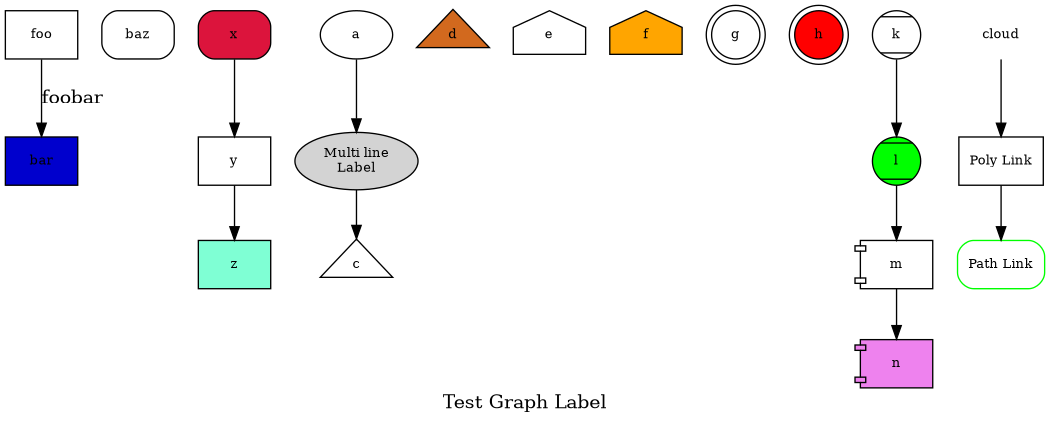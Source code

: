 
digraph test {
  size = "7,7";

  graph [ label = "Test Graph Label" ];

  node [fontsize=10];

  foo [ shape = box ];
  bar [ shape = box, style="filled", fillcolor="mediumblue" ];

  baz [ shape = box, style="rounded,filled", fillcolor="white" ];
  x   [ shape = box, style="filled,rounded", fillcolor="crimson" ];
  y   [ shape = polygon ];
  z   [ shape = polygon, style="filled", fillcolor="aquamarine" ];
  a   [ shape = ellipse ];
  b   [ shape = ellipse, style="filled", label="Multi line\nLabel" ];
  c   [ shape = triangle];
  d   [ shape = triangle, style="filled", fillcolor="chocolate" ];

  e   [ shape = house ];
  f   [ shape = house, style="filled", fillcolor="orange" ];

  g   [ shape = doublecircle ];
  h   [ shape = doublecircle, style="filled", fillcolor="red" ];

  k   [ shape = Mcircle ];
  l   [ shape = Mcircle, style="filled", fillcolor="green" ];

  m   [ shape = component ];
  n   [ shape = component, style="filled", fillcolor="violet" ];

  polylink [ shape = box, href="#", label="Poly Link" ];
  pathlink [ shape = box, style="rounded,filled", fillcolor="white", color="green", href="#", label="Path Link" ];
  cloud [ shape = none, image="cloud.png" ];

  foo -> bar [ label = "foobar" ];
  a -> b -> c;
  x -> y -> z;

  k -> l -> m -> n;

  cloud -> polylink -> pathlink;
}
